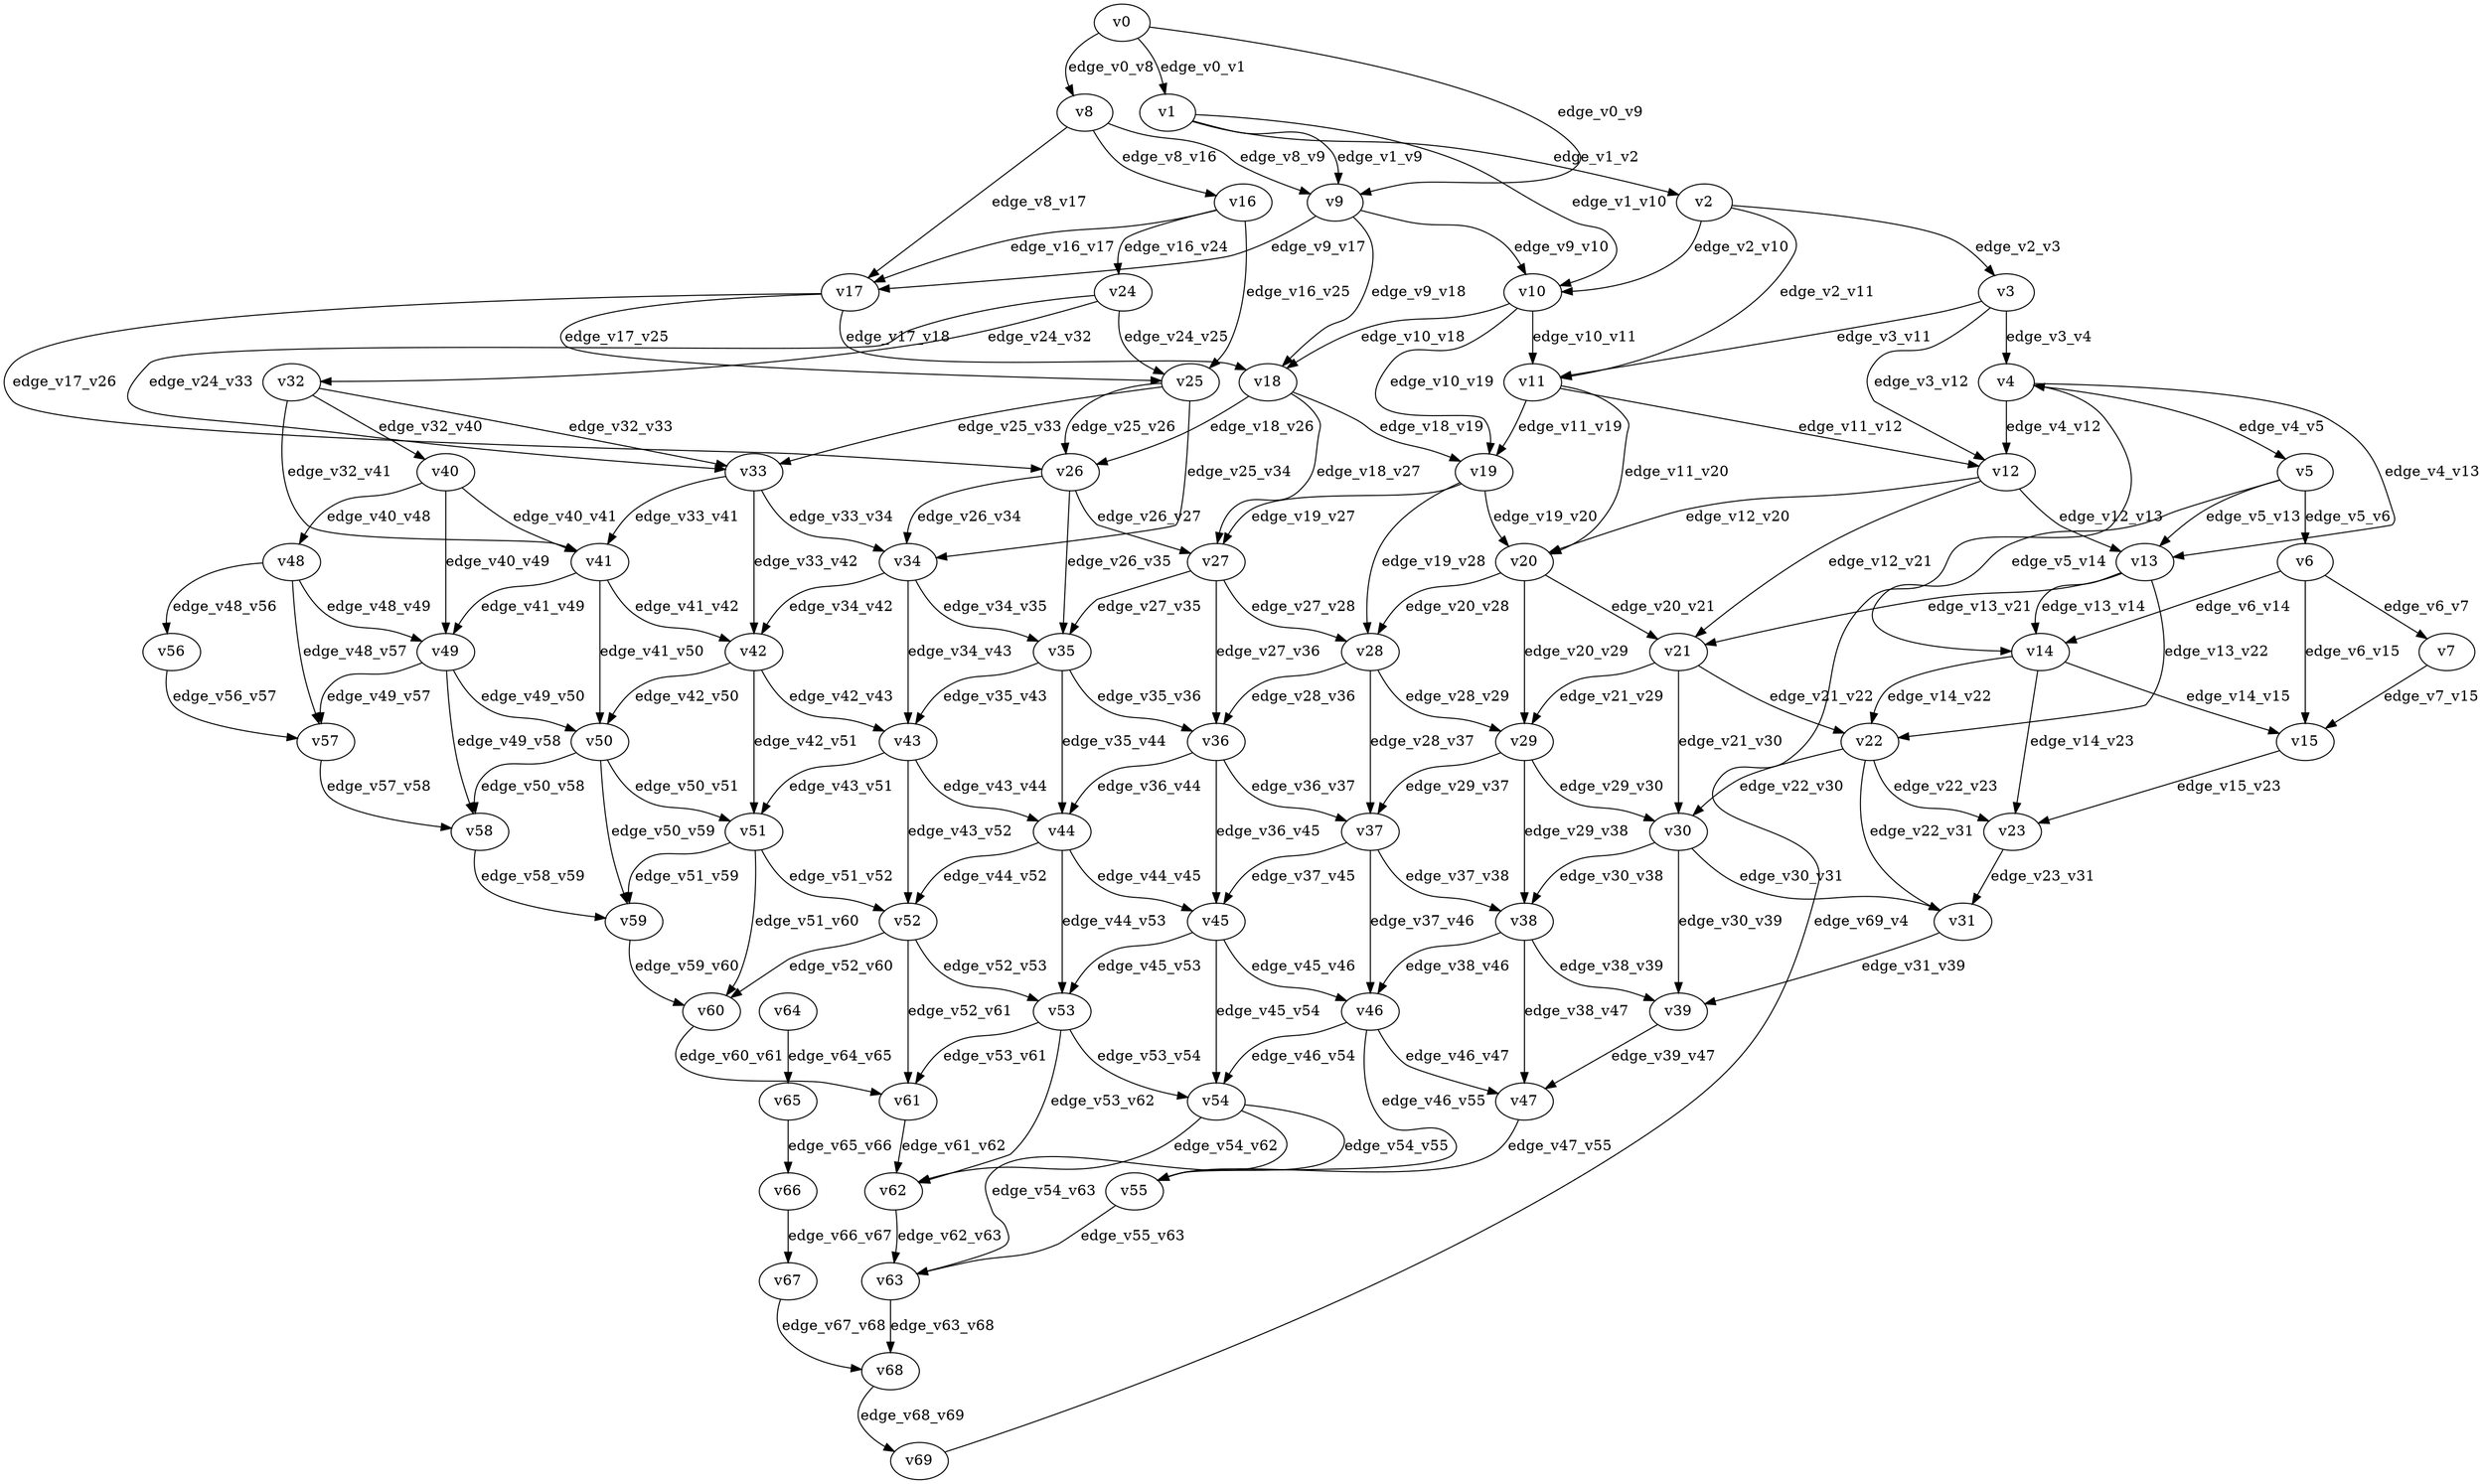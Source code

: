 digraph test104 {
    // Discounted game test case
    // Vertex properties: name [player=X]
    // Edge properties: [weight=Y, discount=Z]

    v0 [name="v0", player=0];
    v1 [name="v1", player=1];
    v2 [name="v2", player=0];
    v3 [name="v3", player=0];
    v4 [name="v4", player=0];
    v5 [name="v5", player=1];
    v6 [name="v6", player=0];
    v7 [name="v7", player=1];
    v8 [name="v8", player=0];
    v9 [name="v9", player=0];
    v10 [name="v10", player=0];
    v11 [name="v11", player=0];
    v12 [name="v12", player=1];
    v13 [name="v13", player=1];
    v14 [name="v14", player=1];
    v15 [name="v15", player=1];
    v16 [name="v16", player=1];
    v17 [name="v17", player=1];
    v18 [name="v18", player=0];
    v19 [name="v19", player=1];
    v20 [name="v20", player=1];
    v21 [name="v21", player=1];
    v22 [name="v22", player=0];
    v23 [name="v23", player=1];
    v24 [name="v24", player=1];
    v25 [name="v25", player=1];
    v26 [name="v26", player=1];
    v27 [name="v27", player=1];
    v28 [name="v28", player=0];
    v29 [name="v29", player=1];
    v30 [name="v30", player=1];
    v31 [name="v31", player=1];
    v32 [name="v32", player=1];
    v33 [name="v33", player=0];
    v34 [name="v34", player=1];
    v35 [name="v35", player=0];
    v36 [name="v36", player=1];
    v37 [name="v37", player=0];
    v38 [name="v38", player=0];
    v39 [name="v39", player=1];
    v40 [name="v40", player=0];
    v41 [name="v41", player=1];
    v42 [name="v42", player=0];
    v43 [name="v43", player=1];
    v44 [name="v44", player=1];
    v45 [name="v45", player=0];
    v46 [name="v46", player=1];
    v47 [name="v47", player=0];
    v48 [name="v48", player=1];
    v49 [name="v49", player=1];
    v50 [name="v50", player=0];
    v51 [name="v51", player=0];
    v52 [name="v52", player=1];
    v53 [name="v53", player=0];
    v54 [name="v54", player=1];
    v55 [name="v55", player=0];
    v56 [name="v56", player=1];
    v57 [name="v57", player=1];
    v58 [name="v58", player=1];
    v59 [name="v59", player=0];
    v60 [name="v60", player=1];
    v61 [name="v61", player=1];
    v62 [name="v62", player=0];
    v63 [name="v63", player=1];
    v64 [name="v64", player=0];
    v65 [name="v65", player=0];
    v66 [name="v66", player=1];
    v67 [name="v67", player=0];
    v68 [name="v68", player=0];
    v69 [name="v69", player=0];

    v0 -> v1 [label="edge_v0_v1", weight=-2.27, discount=0.887];
    v0 -> v8 [label="edge_v0_v8", weight=-1.34, discount=0.887];
    v0 -> v9 [label="edge_v0_v9", weight=-1.40, discount=0.887];
    v1 -> v2 [label="edge_v1_v2", weight=-0.53, discount=0.887];
    v1 -> v9 [label="edge_v1_v9", weight=-3.65, discount=0.887];
    v1 -> v10 [label="edge_v1_v10", weight=-2.04, discount=0.887];
    v2 -> v3 [label="edge_v2_v3", weight=0.14, discount=0.887];
    v2 -> v10 [label="edge_v2_v10", weight=0.65, discount=0.887];
    v2 -> v11 [label="edge_v2_v11", weight=-3.17, discount=0.887];
    v3 -> v4 [label="edge_v3_v4", weight=1.41, discount=0.887];
    v3 -> v11 [label="edge_v3_v11", weight=-0.44, discount=0.887];
    v3 -> v12 [label="edge_v3_v12", weight=-0.47, discount=0.887];
    v4 -> v5 [label="edge_v4_v5", weight=1.63, discount=0.887];
    v4 -> v12 [label="edge_v4_v12", weight=2.16, discount=0.887];
    v4 -> v13 [label="edge_v4_v13", weight=0.17, discount=0.887];
    v5 -> v6 [label="edge_v5_v6", weight=3.65, discount=0.887];
    v5 -> v13 [label="edge_v5_v13", weight=1.20, discount=0.887];
    v5 -> v14 [label="edge_v5_v14", weight=0.90, discount=0.887];
    v6 -> v7 [label="edge_v6_v7", weight=2.30, discount=0.887];
    v6 -> v14 [label="edge_v6_v14", weight=3.38, discount=0.887];
    v6 -> v15 [label="edge_v6_v15", weight=5.05, discount=0.887];
    v7 -> v15 [label="edge_v7_v15", weight=4.92, discount=0.887];
    v8 -> v9 [label="edge_v8_v9", weight=-0.46, discount=0.887];
    v8 -> v16 [label="edge_v8_v16", weight=-1.89, discount=0.887];
    v8 -> v17 [label="edge_v8_v17", weight=-2.00, discount=0.887];
    v9 -> v10 [label="edge_v9_v10", weight=-1.36, discount=0.887];
    v9 -> v17 [label="edge_v9_v17", weight=-1.13, discount=0.887];
    v9 -> v18 [label="edge_v9_v18", weight=-3.20, discount=0.887];
    v10 -> v11 [label="edge_v10_v11", weight=1.83, discount=0.887];
    v10 -> v18 [label="edge_v10_v18", weight=-1.44, discount=0.887];
    v10 -> v19 [label="edge_v10_v19", weight=-2.65, discount=0.887];
    v11 -> v12 [label="edge_v11_v12", weight=-0.15, discount=0.887];
    v11 -> v19 [label="edge_v11_v19", weight=2.60, discount=0.887];
    v11 -> v20 [label="edge_v11_v20", weight=-1.84, discount=0.887];
    v12 -> v13 [label="edge_v12_v13", weight=1.02, discount=0.887];
    v12 -> v20 [label="edge_v12_v20", weight=0.52, discount=0.887];
    v12 -> v21 [label="edge_v12_v21", weight=1.54, discount=0.887];
    v13 -> v14 [label="edge_v13_v14", weight=4.93, discount=0.887];
    v13 -> v21 [label="edge_v13_v21", weight=1.54, discount=0.887];
    v13 -> v22 [label="edge_v13_v22", weight=5.75, discount=0.887];
    v14 -> v15 [label="edge_v14_v15", weight=3.80, discount=0.887];
    v14 -> v22 [label="edge_v14_v22", weight=4.90, discount=0.887];
    v14 -> v23 [label="edge_v14_v23", weight=4.43, discount=0.887];
    v15 -> v23 [label="edge_v15_v23", weight=5.45, discount=0.887];
    v16 -> v17 [label="edge_v16_v17", weight=-2.47, discount=0.887];
    v16 -> v24 [label="edge_v16_v24", weight=0.00, discount=0.887];
    v16 -> v25 [label="edge_v16_v25", weight=1.46, discount=0.887];
    v17 -> v18 [label="edge_v17_v18", weight=-1.37, discount=0.887];
    v17 -> v25 [label="edge_v17_v25", weight=-0.72, discount=0.887];
    v17 -> v26 [label="edge_v17_v26", weight=0.09, discount=0.887];
    v18 -> v19 [label="edge_v18_v19", weight=2.33, discount=0.887];
    v18 -> v26 [label="edge_v18_v26", weight=2.98, discount=0.887];
    v18 -> v27 [label="edge_v18_v27", weight=0.91, discount=0.887];
    v19 -> v20 [label="edge_v19_v20", weight=1.04, discount=0.887];
    v19 -> v27 [label="edge_v19_v27", weight=1.92, discount=0.887];
    v19 -> v28 [label="edge_v19_v28", weight=4.20, discount=0.887];
    v20 -> v21 [label="edge_v20_v21", weight=1.61, discount=0.887];
    v20 -> v28 [label="edge_v20_v28", weight=1.19, discount=0.887];
    v20 -> v29 [label="edge_v20_v29", weight=3.76, discount=0.887];
    v21 -> v22 [label="edge_v21_v22", weight=3.03, discount=0.887];
    v21 -> v29 [label="edge_v21_v29", weight=3.72, discount=0.887];
    v21 -> v30 [label="edge_v21_v30", weight=2.76, discount=0.887];
    v22 -> v23 [label="edge_v22_v23", weight=4.17, discount=0.887];
    v22 -> v30 [label="edge_v22_v30", weight=6.83, discount=0.887];
    v22 -> v31 [label="edge_v22_v31", weight=7.64, discount=0.887];
    v23 -> v31 [label="edge_v23_v31", weight=4.13, discount=0.887];
    v24 -> v25 [label="edge_v24_v25", weight=1.54, discount=0.887];
    v24 -> v32 [label="edge_v24_v32", weight=0.18, discount=0.887];
    v24 -> v33 [label="edge_v24_v33", weight=0.75, discount=0.887];
    v25 -> v26 [label="edge_v25_v26", weight=0.94, discount=0.887];
    v25 -> v33 [label="edge_v25_v33", weight=1.62, discount=0.887];
    v25 -> v34 [label="edge_v25_v34", weight=2.82, discount=0.887];
    v26 -> v27 [label="edge_v26_v27", weight=2.80, discount=0.887];
    v26 -> v34 [label="edge_v26_v34", weight=2.84, discount=0.887];
    v26 -> v35 [label="edge_v26_v35", weight=0.58, discount=0.887];
    v27 -> v28 [label="edge_v27_v28", weight=4.48, discount=0.887];
    v27 -> v35 [label="edge_v27_v35", weight=3.35, discount=0.887];
    v27 -> v36 [label="edge_v27_v36", weight=3.87, discount=0.887];
    v28 -> v29 [label="edge_v28_v29", weight=4.86, discount=0.887];
    v28 -> v36 [label="edge_v28_v36", weight=4.51, discount=0.887];
    v28 -> v37 [label="edge_v28_v37", weight=3.42, discount=0.887];
    v29 -> v30 [label="edge_v29_v30", weight=4.05, discount=0.887];
    v29 -> v37 [label="edge_v29_v37", weight=6.44, discount=0.887];
    v29 -> v38 [label="edge_v29_v38", weight=6.23, discount=0.887];
    v30 -> v31 [label="edge_v30_v31", weight=4.91, discount=0.887];
    v30 -> v38 [label="edge_v30_v38", weight=4.50, discount=0.887];
    v30 -> v39 [label="edge_v30_v39", weight=8.03, discount=0.887];
    v31 -> v39 [label="edge_v31_v39", weight=5.44, discount=0.887];
    v32 -> v33 [label="edge_v32_v33", weight=1.70, discount=0.887];
    v32 -> v40 [label="edge_v32_v40", weight=1.53, discount=0.887];
    v32 -> v41 [label="edge_v32_v41", weight=3.89, discount=0.887];
    v33 -> v34 [label="edge_v33_v34", weight=1.08, discount=0.887];
    v33 -> v41 [label="edge_v33_v41", weight=1.21, discount=0.887];
    v33 -> v42 [label="edge_v33_v42", weight=3.33, discount=0.887];
    v34 -> v35 [label="edge_v34_v35", weight=1.32, discount=0.887];
    v34 -> v42 [label="edge_v34_v42", weight=3.36, discount=0.887];
    v34 -> v43 [label="edge_v34_v43", weight=3.59, discount=0.887];
    v35 -> v36 [label="edge_v35_v36", weight=3.77, discount=0.887];
    v35 -> v43 [label="edge_v35_v43", weight=2.42, discount=0.887];
    v35 -> v44 [label="edge_v35_v44", weight=4.81, discount=0.887];
    v36 -> v37 [label="edge_v36_v37", weight=3.84, discount=0.887];
    v36 -> v44 [label="edge_v36_v44", weight=3.06, discount=0.887];
    v36 -> v45 [label="edge_v36_v45", weight=3.52, discount=0.887];
    v37 -> v38 [label="edge_v37_v38", weight=5.72, discount=0.887];
    v37 -> v45 [label="edge_v37_v45", weight=4.22, discount=0.887];
    v37 -> v46 [label="edge_v37_v46", weight=3.15, discount=0.887];
    v38 -> v39 [label="edge_v38_v39", weight=8.10, discount=0.887];
    v38 -> v46 [label="edge_v38_v46", weight=8.03, discount=0.887];
    v38 -> v47 [label="edge_v38_v47", weight=8.07, discount=0.887];
    v39 -> v47 [label="edge_v39_v47", weight=-8.04, discount=0.887];
    v40 -> v41 [label="edge_v40_v41", weight=2.56, discount=0.887];
    v40 -> v48 [label="edge_v40_v48", weight=2.17, discount=0.887];
    v40 -> v49 [label="edge_v40_v49", weight=4.09, discount=0.887];
    v41 -> v42 [label="edge_v41_v42", weight=4.78, discount=0.887];
    v41 -> v49 [label="edge_v41_v49", weight=1.88, discount=0.887];
    v41 -> v50 [label="edge_v41_v50", weight=2.60, discount=0.887];
    v42 -> v43 [label="edge_v42_v43", weight=2.04, discount=0.887];
    v42 -> v50 [label="edge_v42_v50", weight=3.63, discount=0.887];
    v42 -> v51 [label="edge_v42_v51", weight=5.13, discount=0.887];
    v43 -> v44 [label="edge_v43_v44", weight=4.65, discount=0.887];
    v43 -> v51 [label="edge_v43_v51", weight=4.58, discount=0.887];
    v43 -> v52 [label="edge_v43_v52", weight=6.50, discount=0.887];
    v44 -> v45 [label="edge_v44_v45", weight=7.92, discount=0.887];
    v44 -> v52 [label="edge_v44_v52", weight=7.50, discount=0.887];
    v44 -> v53 [label="edge_v44_v53", weight=8.20, discount=0.887];
    v45 -> v46 [label="edge_v45_v46", weight=6.53, discount=0.887];
    v45 -> v53 [label="edge_v45_v53", weight=8.77, discount=0.887];
    v45 -> v54 [label="edge_v45_v54", weight=8.10, discount=0.887];
    v46 -> v47 [label="edge_v46_v47", weight=-8.98, discount=0.887];
    v46 -> v54 [label="edge_v46_v54", weight=-6.17, discount=0.887];
    v46 -> v55 [label="edge_v46_v55", weight=-6.92, discount=0.887];
    v47 -> v55 [label="edge_v47_v55", weight=-5.01, discount=0.887];
    v48 -> v49 [label="edge_v48_v49", weight=3.44, discount=0.887];
    v48 -> v56 [label="edge_v48_v56", weight=4.77, discount=0.887];
    v48 -> v57 [label="edge_v48_v57", weight=3.02, discount=0.887];
    v49 -> v50 [label="edge_v49_v50", weight=4.06, discount=0.887];
    v49 -> v57 [label="edge_v49_v57", weight=4.80, discount=0.887];
    v49 -> v58 [label="edge_v49_v58", weight=2.09, discount=0.887];
    v50 -> v51 [label="edge_v50_v51", weight=6.45, discount=0.887];
    v50 -> v58 [label="edge_v50_v58", weight=5.19, discount=0.887];
    v50 -> v59 [label="edge_v50_v59", weight=5.21, discount=0.887];
    v51 -> v52 [label="edge_v51_v52", weight=4.32, discount=0.887];
    v51 -> v59 [label="edge_v51_v59", weight=6.12, discount=0.887];
    v51 -> v60 [label="edge_v51_v60", weight=3.40, discount=0.887];
    v52 -> v53 [label="edge_v52_v53", weight=5.70, discount=0.887];
    v52 -> v60 [label="edge_v52_v60", weight=6.07, discount=0.887];
    v52 -> v61 [label="edge_v52_v61", weight=5.87, discount=0.887];
    v53 -> v54 [label="edge_v53_v54", weight=-5.83, discount=0.887];
    v53 -> v61 [label="edge_v53_v61", weight=-7.43, discount=0.887];
    v53 -> v62 [label="edge_v53_v62", weight=-8.63, discount=0.887];
    v54 -> v55 [label="edge_v54_v55", weight=-6.34, discount=0.887];
    v54 -> v62 [label="edge_v54_v62", weight=-6.31, discount=0.887];
    v54 -> v63 [label="edge_v54_v63", weight=-5.67, discount=0.887];
    v55 -> v63 [label="edge_v55_v63", weight=-6.31, discount=0.887];
    v56 -> v57 [label="edge_v56_v57", weight=5.96, discount=0.887];
    v57 -> v58 [label="edge_v57_v58", weight=5.94, discount=0.887];
    v58 -> v59 [label="edge_v58_v59", weight=4.14, discount=0.887];
    v59 -> v60 [label="edge_v59_v60", weight=6.45, discount=0.887];
    v60 -> v61 [label="edge_v60_v61", weight=-8.99, discount=0.887];
    v61 -> v62 [label="edge_v61_v62", weight=-4.61, discount=0.887];
    v62 -> v63 [label="edge_v62_v63", weight=-6.41, discount=0.887];
    v64 -> v65 [label="edge_v64_v65", weight=6.87, discount=0.887];
    v65 -> v66 [label="edge_v65_v66", weight=4.44, discount=0.887];
    v66 -> v67 [label="edge_v66_v67", weight=7.25, discount=0.887];
    v67 -> v68 [label="edge_v67_v68", weight=-6.79, discount=0.887];
    v68 -> v69 [label="edge_v68_v69", weight=-4.55, discount=0.887];
    v63 -> v68 [label="edge_v63_v68", weight=1.47, discount=0.887];
    v69 -> v4 [label="edge_v69_v4", weight=-3.93, discount=0.887];
}
